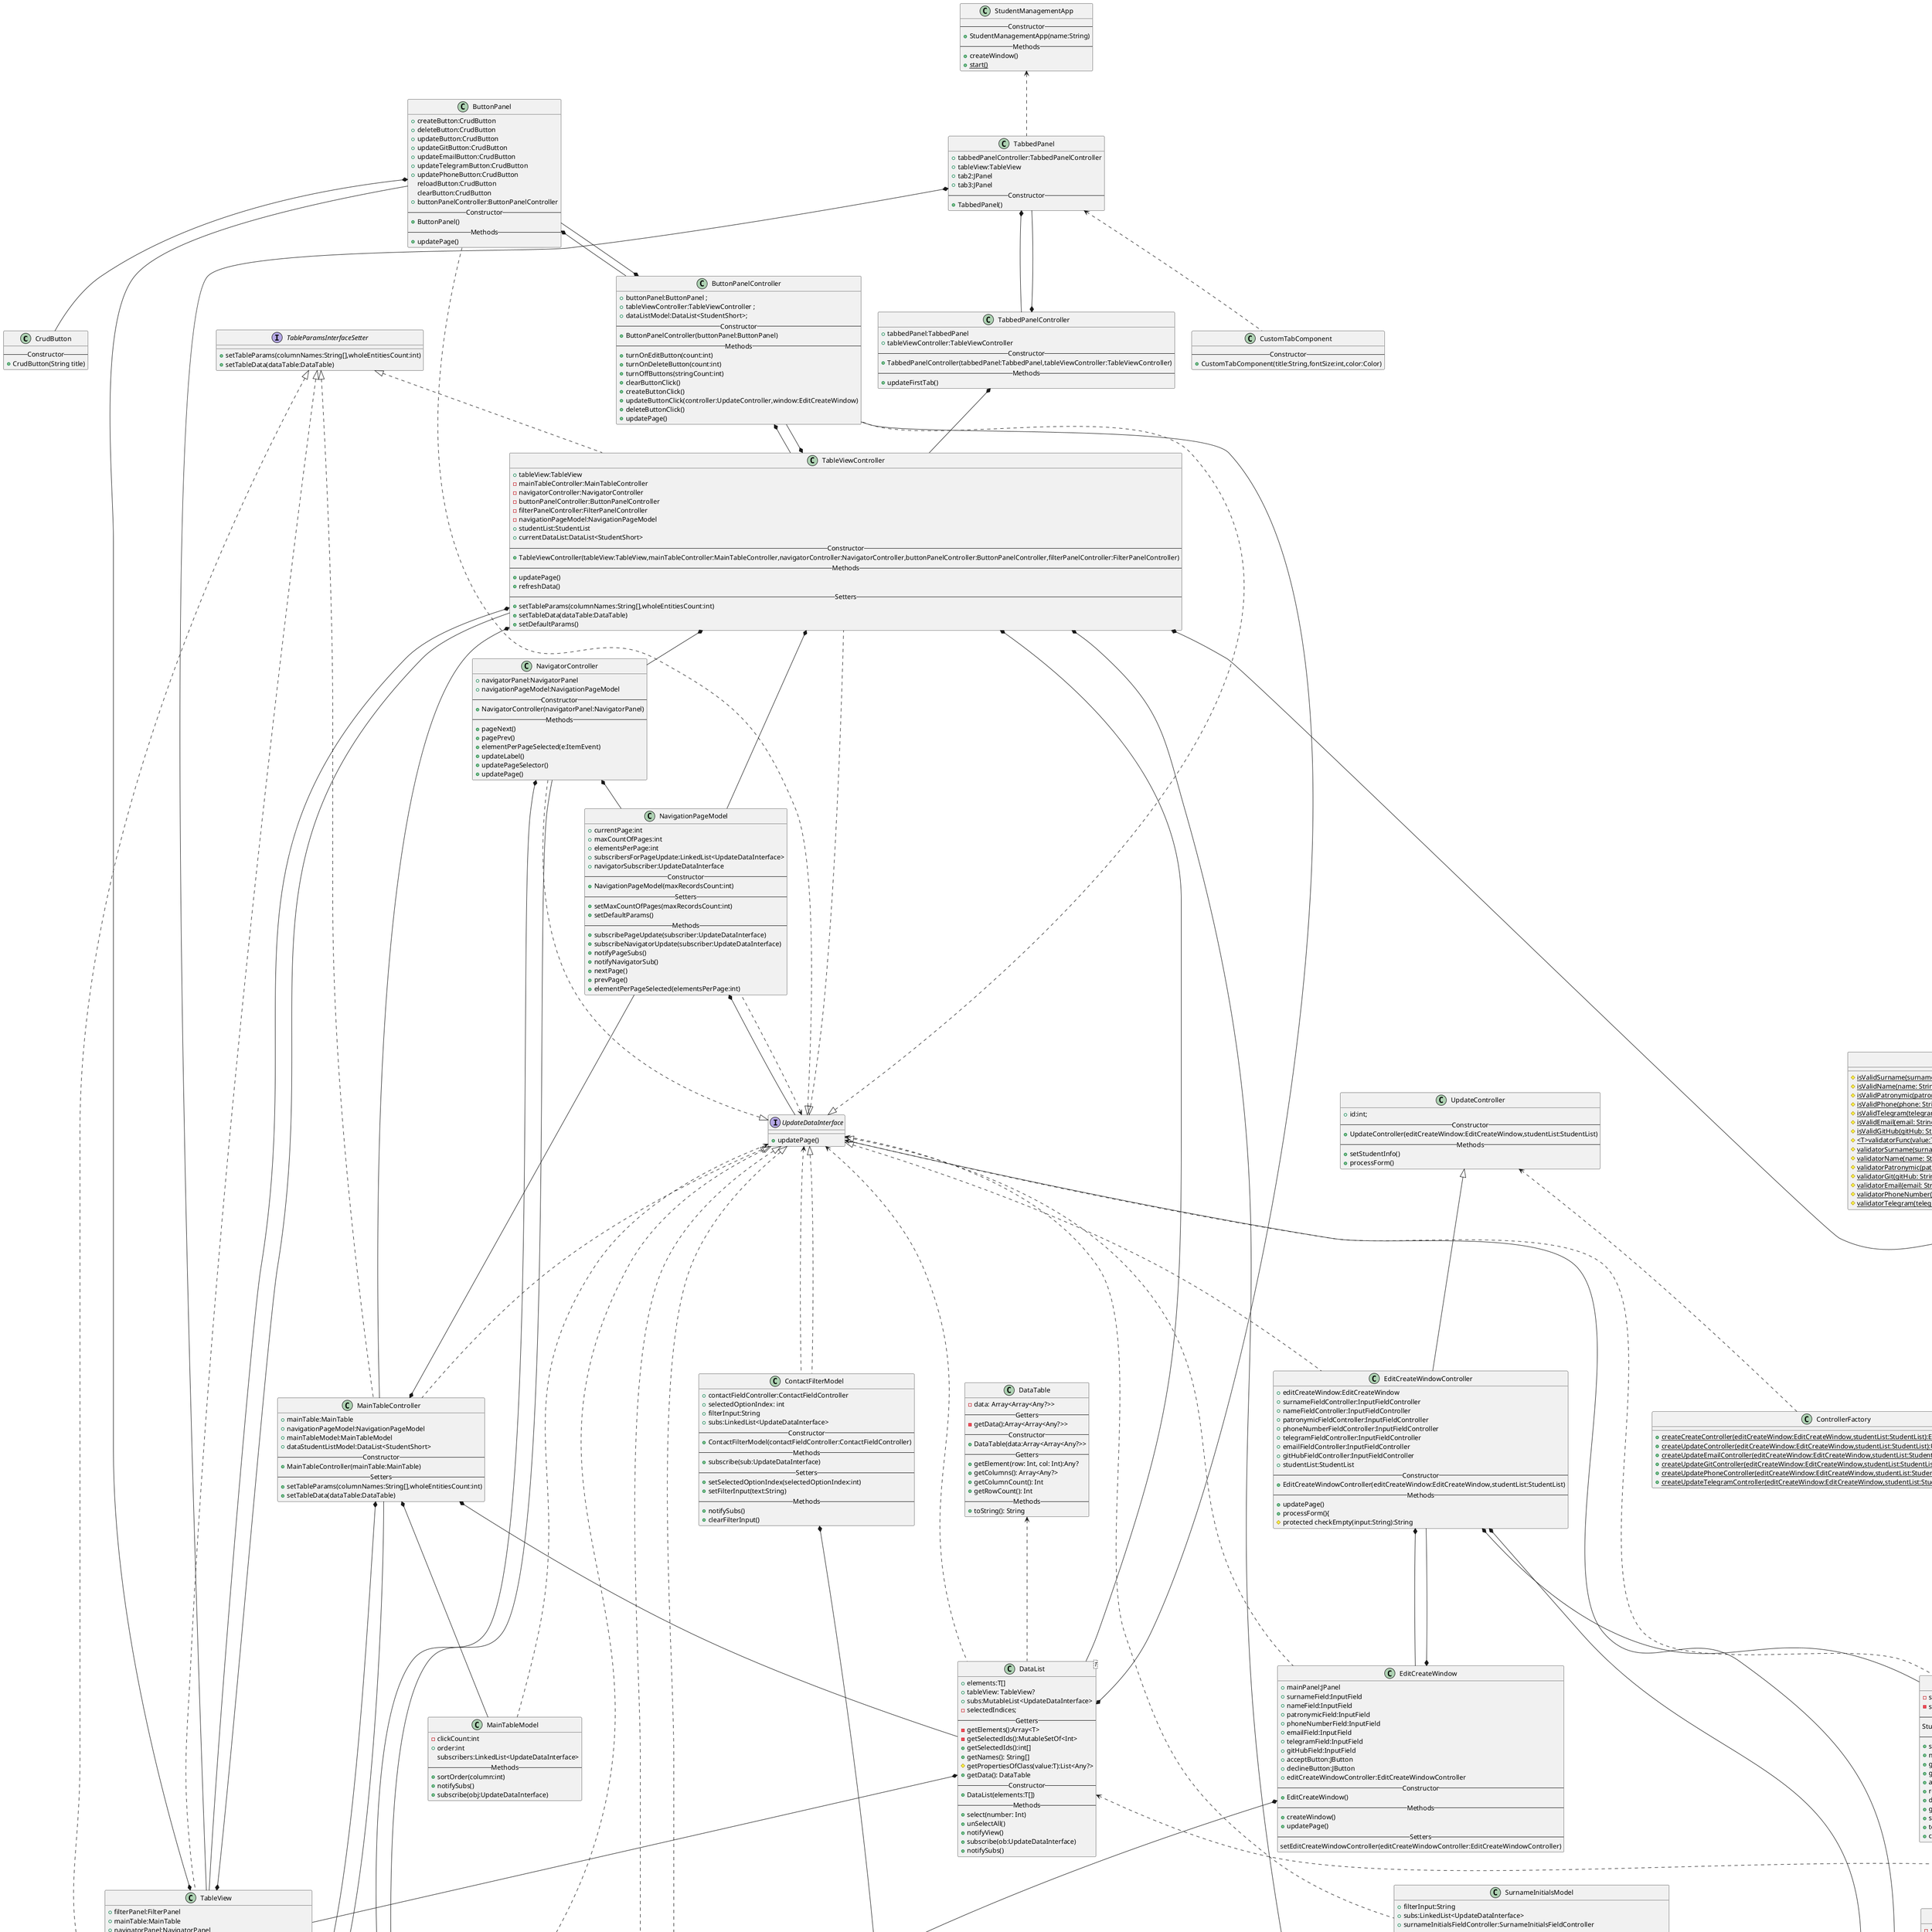@startuml
'https://plantuml.com/class-diagram

class CrudButton{
    --Constructor--
    +CrudButton(String title)
}

class ButtonPanel{
    +createButton:CrudButton
    +deleteButton:CrudButton
    +updateButton:CrudButton
    +updateGitButton:CrudButton
    +updateEmailButton:CrudButton
    +updateTelegramButton:CrudButton
    +updatePhoneButton:CrudButton
    reloadButton:CrudButton
    clearButton:CrudButton
    +buttonPanelController:ButtonPanelController
    --Constructor--
    +ButtonPanel()
    --Methods--
    +updatePage()
}
UpdateDataInterface <|.. ButtonPanel
ButtonPanel *-- CrudButton
ButtonPanel *-- ButtonPanelController

class ButtonPanelController implements UpdateDataInterface {
    +buttonPanel:ButtonPanel ;
    +tableViewController:TableViewController ;
    +dataListModel:DataList<StudentShort>;
    --Constructor--
    +ButtonPanelController(buttonPanel:ButtonPanel)
    --Methods--
    +turnOnEditButton(count:int)
    +turnOnDeleteButton(count:int)
    +turnOffButtons(stringCount:int)
    +clearButtonClick()
    +createButtonClick()
    +updateButtonClick(controller:UpdateController,window:EditCreateWindow)
    +deleteButtonClick()
    +updatePage()
}

ButtonPanelController *-- ButtonPanel
ButtonPanelController *-- TableViewController
DataList *-- ButtonPanelController


class EditCreateWindowController implements UpdateDataInterface {
    +editCreateWindow:EditCreateWindow
    +surnameFieldController:InputFieldController
    +nameFieldController:InputFieldController
    +patronymicFieldController:InputFieldController
    +phoneNumberFieldController:InputFieldController
    +telegramFieldController:InputFieldController
    +emailFieldController:InputFieldController
    +gitHubFieldController:InputFieldController
    +studentList:StudentList
    --Constructor--
    +EditCreateWindowController(editCreateWindow:EditCreateWindow,studentList:StudentList)
    --Methods--
    +updatePage()
    +processForm(){
    #protected checkEmpty(input:String):String
}

EditCreateWindowController *-- EditCreateWindow
EditCreateWindowController *-- InputFieldController
EditCreateWindowController *-- StudentList

class InputFieldController {
    +inputField:InputField
    -validateFunc:Predicate<String>;
    +inputFieldModel:InputFieldModel;
    --Constructor--
    +InputFieldController(inputField:InputField,validateFunc:Predicate<String>,optional:boolean)
    --Methods--
    +changeInputFieldBack(correctness:boolean)
    +checkInputCorrect():boolean
    +setTextValue()
    +setInputText(val:String)
    +setInputText()
    +getTextValue():String
    +changeEditable(edit:boolean)
}
InputFieldController *-- InputField
InputFieldController *-- InputFieldModel

class UpdateController{
    +id:int;
    --Constructor--
    +UpdateController(editCreateWindow:EditCreateWindow,studentList:StudentList)
    --Methods--
    +setStudentInfo()
    +processForm()
}
UpdateController <|-- EditCreateWindowController

class ControllerFactory {
    +{static}createCreateController(editCreateWindow:EditCreateWindow,studentList:StudentList):EditCreateWindowController
    +{static}createUpdateController(editCreateWindow:EditCreateWindow,studentList:StudentList):UpdateController
    +{static}createUpdateEmailController(editCreateWindow:EditCreateWindow,studentList:StudentList):UpdateController
    +{static}createUpdateGitController(editCreateWindow:EditCreateWindow,studentList:StudentList):UpdateController
    +{static}createUpdatePhoneController(editCreateWindow:EditCreateWindow,studentList:StudentList):UpdateController
    +{static}createUpdateTelegramController(editCreateWindow:EditCreateWindow,studentList:StudentList):UpdateController
}

UpdateController <.. ControllerFactory

class InputFieldModel {
    +inputText:String
    +subscriber:UpdateDataInterface
    +optional:boolean
    --Constructor--
    +InputFieldModel(optional:boolean)
    --Setters--
    +setInputText(inputText:String)
    +setSubscriber(updateDataInterface:UpdateDataInterface)
    --Methods--
    +notifySub()
}
InputFieldModel *-- UpdateDataInterface


class EditCreateWindow{
    +mainPanel:JPanel
    +surnameField:InputField
    +nameField:InputField
    +patronymicField:InputField
    +phoneNumberField:InputField
    +emailField:InputField
    +telegramField:InputField
    +gitHubField:InputField
    +acceptButton:JButton
    +declineButton:JButton
    +editCreateWindowController:EditCreateWindowController
    --Constructor--
    +EditCreateWindow()
    --Methods--
    +createWindow()
    +updatePage()
    --Setters--
    setEditCreateWindowController(editCreateWindowController:EditCreateWindowController)
}

UpdateDataInterface <|.. EditCreateWindow
EditCreateWindow *-- InputField
EditCreateWindow *-- EditCreateWindowController


class InputField{
    +mainLabel:JLabel
    +mainInputField:JTextField
    +inputFieldController:InputFieldController
    --Constructor--
    +InputField(validateFieldFunction:Predicate<String>,label:String,optional:boolean)
}
InputField *-- InputFieldController

class ContactFieldController implements InputControllerInterface {
    +contactField:ContactField
    +contactFilterModel:ContactFilterModel
    --Constructor--
    +ContactFieldController(contactField:ContactField)
    --Methods--
    +clearInput()
    +changeSelectedItem(e:ItemEvent)
    +changeInputText()
    --Setters--
    +setParams()
}

class FilterPanelController {
    +filterPanel:FilterPanel
    +surnameInitialsFieldController:SurnameInitialsFieldController
    +emailController:ContactFieldController
    +telegramController:ContactFieldController
    +gitHubController:ContactFieldController
    +phoneController:ContactFieldController
    --Constructor--
    +FilterPanelController(filterPanel:FilterPanel,surnameInitialsFieldController:SurnameInitialsFieldController,emailController:ContactFieldController,telegramController:ContactFieldController,gitHubController:ContactFieldController,phoneController:ContactFieldController )
    --Methods--
    +clearFilters()
}
FilterPanelController *-- FilterPanel
FilterPanelController *-- SurnameInitialsFieldController
FilterPanelController *-- ContactFieldController

interface InputControllerInterface {
    +clearInput()
    +setParams()
    +changeInputText()
}

class SurnameInitialsFieldController implements InputControllerInterface {
    +surnameInitialsField:SurnameInitialsField
    +surnameInitialsModel:SurnameInitialsModel
    --Constructor--
    +SurnameInitialsFieldController(surnameInitialsField:SurnameInitialsField)
    --Methods--
    +clearInput()
    +changeInputText()
    --Setters--
    +setParams()
}

class ContactFilterModel {
    +contactFieldController:ContactFieldController
    +selectedOptionIndex: int
    +filterInput:String
    +subs:LinkedList<UpdateDataInterface>
    --Constructor--
    +ContactFilterModel(contactFieldController:ContactFieldController)
    --Methods--
    +subscribe(sub:UpdateDataInterface)
    --Setters--
    +setSelectedOptionIndex(selectedOptionIndex:int)
    +setFilterInput(text:String)
    --Methods--
    +notifySubs()
    +clearFilterInput()
}
ContactFilterModel *-- ContactFieldController
UpdateDataInterface <.. ContactFilterModel
UpdateDataInterface <|.. ContactFilterModel


class SurnameInitialsModel {
    +filterInput:String
    +subs:LinkedList<UpdateDataInterface>
    +surnameInitialsFieldController:SurnameInitialsFieldController
    --Constructor--
    +SurnameInitialsModel(surnameInitialsFieldController:SurnameInitialsFieldController)
    --Methods--
    +subscribe(sub:UpdateDataInterface)
    +notifySubs()
    +clearFilterInput()
    --Setters--
    +setFilterInput(text:String)
}
SurnameInitialsModel *-- SurnameInitialsFieldController
UpdateDataInterface <.. SurnameInitialsModel



class ContactField implements UpdateDataInterface {
    +inputField:InputField
    +comboBox:ContactFilterComboBox
    +contactFieldController:ContactFieldController
    --Constructor--
    +ContactField(title:String)
    --Methods--
    +updatePage()
}
ContactField *-- InputField
ContactField *-- ContactFilterComboBox
ContactField *-- ContactFieldController

class ContactFilterComboBox{
    --Constructor--
    +ContactFilterComboBox()
}

class FilterPanel{
    +surnameInitialsField:SurnameInitialsField
    +githubField:ContactField
    +emailField:ContactField
    +phoneField:ContactField
    +telegramField:ContactField
    +filterPanelController:FilterPanelController
    --Constructor--
    +FilterPanel()
}
FilterPanel *-- SurnameInitialsField
FilterPanel *-- ContactField
FilterPanel *-- FilterPanelController

class InputField{
    --Constructor--
    +InputField()
}

class SurnameInitialsField implements UpdateDataInterface {
    +nameField:InputField
    +surnameInitialsFieldController:SurnameInitialsFieldController
    --Constructor--
    +SurnameInitialsField()
    --Methods--
    +updatePage()
}
SurnameInitialsField *-- InputField
SurnameInitialsField *-- SurnameInitialsFieldController

class TabbedPanelController {
    +tabbedPanel:TabbedPanel
    +tableViewController:TableViewController
    --Constructor--
    +TabbedPanelController(tabbedPanel:TabbedPanel,tableViewController:TableViewController)
    --Methods--
    +updateFirstTab()
}
TabbedPanelController *-- TabbedPanel
TabbedPanelController *-- TableViewController

class CustomTabComponent{
    --Constructor--
    +CustomTabComponent(title:String,fontSize:int,color:Color)
}

class StudentManagementApp{
    --Constructor--
    +StudentManagementApp(name:String)
    --Methods--
    +createWindow()
    +{static}start()
}
StudentManagementApp <.. TabbedPanel

class TabbedPanel{
    +tabbedPanelController:TabbedPanelController
    +tableView:TableView
    +tab2:JPanel
    +tab3:JPanel
    --Constructor--
    +TabbedPanel()
}
TabbedPanel *-- TabbedPanelController
TabbedPanel *-- TableView
TabbedPanel <.. CustomTabComponent

interface UpdateDataInterface {
     +updatePage()
 }



class MainTableController implements TableParamsInterfaceSetter,UpdateDataInterface {
    +mainTable:MainTable
    +navigationPageModel:NavigationPageModel
    +mainTableModel:MainTableModel
    +dataStudentListModel:DataList<StudentShort>
    --Constructor--
    +MainTableController(mainTable:MainTable)
    --Setters--
    +setTableParams(columnNames:String[],wholeEntitiesCount:int)
    +setTableData(dataTable:DataTable)
}
MainTableController *-- MainTable
MainTableController *-- NavigationPageModel
MainTableController *-- MainTableModel
MainTableController *-- DataList

class TableViewController implements UpdateDataInterface, TableParamsInterfaceSetter {
    +tableView:TableView
    -mainTableController:MainTableController
    -navigatorController:NavigatorController
    -buttonPanelController:ButtonPanelController
    -filterPanelController:FilterPanelController
    -navigationPageModel:NavigationPageModel
    +studentList:StudentList
    +currentDataList:DataList<StudentShort>
    --Constructor--
    +TableViewController(tableView:TableView,mainTableController:MainTableController,navigatorController:NavigatorController,buttonPanelController:ButtonPanelController,filterPanelController:FilterPanelController)
    --Methods--
    +updatePage()
    +refreshData()
    --Setters--
    +setTableParams(columnNames:String[],wholeEntitiesCount:int)
    +setTableData(dataTable:DataTable)
    +setDefaultParams()
}
TableViewController *-- TableView
TableViewController *-- MainTableController
TableViewController *-- NavigatorController
TableViewController *-- ButtonPanelController
TableViewController *-- FilterPanelController
TableViewController *-- NavigationPageModel
TableViewController *-- StudentList
TableViewController *-- DataList

UpdateDataInterface <.. MainTableModel
class MainTableModel {
    -clickCount:int
    +order:int
    subscribers:LinkedList<UpdateDataInterface>
    --Methods--
    +sortOrder(column:int)
    +notifySubs()
    +subscribe(obj:UpdateDataInterface)
}

class NavigatorController implements UpdateDataInterface {
    +navigatorPanel:NavigatorPanel
    +navigationPageModel:NavigationPageModel
    --Constructor--
    +NavigatorController(navigatorPanel:NavigatorPanel)
    --Methods--
    +pageNext()
    +pagePrev()
    +elementPerPageSelected(e:ItemEvent)
    +updateLabel()
    +updatePageSelector()
    +updatePage()
}
NavigatorController *-- NavigatorPanel
NavigatorController *-- NavigationPageModel


class NavigationPageModel {
    +currentPage:int
    +maxCountOfPages:int
    +elementsPerPage:int
    +subscribersForPageUpdate:LinkedList<UpdateDataInterface>
    +navigatorSubscriber:UpdateDataInterface
    --Constructor--
    +NavigationPageModel(maxRecordsCount:int)
    --Setters--
    +setMaxCountOfPages(maxRecordsCount:int)
    +setDefaultParams()
    --Methods--
    +subscribePageUpdate(subscriber:UpdateDataInterface)
    +subscribeNavigatorUpdate(subscriber:UpdateDataInterface)
    +notifyPageSubs()
    +notifyNavigatorSub()
    +nextPage()
    +prevPage()
    +elementPerPageSelected(elementsPerPage:int)
}
NavigationPageModel *-- UpdateDataInterface
UpdateDataInterface <.. NavigationPageModel

class ElemsForPageSelector{
    --Constructor--
    +ElemsForPageSelector()
}

class NavigatorPanel implements UpdateDataInterface {
    +prevButton:JButton
    +nextButton:JButton
    +pageLabel:JLabel
    +elemsForPageSelector:ElemsForPageSelector
    ~currentPage:int
    ~maxCountOfPages:int
    +navigatorController:NavigatorController
    --Constructor--
    +NavigatorPanel(maxCountOfPages:int)
    --Methods--
    +updatePage()
}
NavigatorPanel *-- ElemsForPageSelector
NavigatorPanel *-- NavigatorController

class MainTable implements TableParamsInterfaceSetter {
    +tableModel:DefaultTableModel
    +mainTableController:MainTableController
    --Constructor--
    +MainTable()
    --Setters--
    +setTableParams(columnNames:String[],wholeEntitiesCount:int)
    +setTableData(dataTable:DataTable)
}
MainTable *-- MainTableController

interface TableParamsInterfaceSetter {
    +setTableParams(columnNames:String[],wholeEntitiesCount:int)
    +setTableData(dataTable:DataTable)
}

class TableView implements TableParamsInterfaceSetter {
    +filterPanel:FilterPanel
    +mainTable:MainTable
    +navigatorPanel:NavigatorPanel
    +buttonPanel:ButtonPanel
    +tableViewController:TableViewController
    --Constructor--
    +TableView()
    --Setters--
    +setTableParams(columnNames:String[],wholeEntitiesCount:int)
    +setTableData(dataTable:DataTable)
}
TableView *-- FilterPanel
TableView *-- MainTable
TableView *-- NavigatorPanel
TableView *-- ButtonPanel
TableView *-- TableViewController


object DbCon {
    - conn: Connection?
    --Methods--
    +createConnection()
    +executeSqlSelect(query:String): ResultSet?
    +executeSql(query:String)
    --Getters--
    getConnection():Connection?

}


class StudentListDB implements StudentListAdapter {
    -conn: DbCon?
    -studentList: MutableList<Student>
    -orderedStudentList: MutableList<Student>
    --Getters--
    -getConnection():DbCon?
    -getStudentList():MutableList<Student>
    -getOrderStudentList():MutableList<Student>
    --Setters--
    -setConnection(connection:DbCon?)
    -setStudentList(value:MutableList<Student>)
    -setOrderStudentList(value:MutableList<Student>)
    --Methods--
    +read()
    +checkAdapterExisting():Boolean
    +getStudentById(id: Int): Student?
    +getKNStudentShortList(k: Int, n: Int): DataList<StudentShort>
    +addNewStudent(student: Student)
    +replaceById(id:Int,newStudent: Student)
    +deleteById(id: Int)
    +getStudentShortCount(): Int
    +sortByInitials(order:Int)
}
StudentListDB *-- DbCon

class DataList<T>{
    +elements:T[]
    +tableView: TableView?
    +subs:MutableList<UpdateDataInterface>
    -selectedIndices;
    --Getters--
    -getElements():Array<T>
    -getSelectedIds():MutableSetOf<Int>
    +getSelectedIds():int[]
    +getNames(): String[]
    #getPropertiesOfClass(value:T):List<Any?>
    +getData(): DataTable
    --Constructor--
    +DataList(elements:T[])
    --Methods--
    +select(number: Int)
    +unSelectAll()
    +notifyView()
    +subscribe(ob:UpdateDataInterface)
    +notifySubs()
}
DataList *-- TableView
UpdateDataInterface <.. DataList
DataTable <.. DataList


class DataTable{
    -data: Array<Array<Any?>>
    --Getters--
    -getData():Array<Array<Any?>>
    --Constructor--
    +DataTable(data:Array<Array<Any?>>
    --Getters--
    +getElement(row: Int, col: Int):Any?
    +getColumns(): Array<Any?>
    +getColumnCount(): Int
    +getRowCount(): Int
    --Methods--
    +toString(): String
}

class Student extends StudentBase
{
    +surname: String
    +name: String
    +patronymic: String
    +idValue:Int
    +phoneNumber: String?
    +telegram: String?
    +email: String?
    +gitHub: String?
    --Setters--
    +setSurname(value: String)
    +setName(value: String)
    +setPatronymic(value: String)
    +setIdValue(value:Int)
    +setPhoneNumber(value: String?)
    +setTelegram(value: String?)
    +setEmail(value: String?)
    +setGitHub(value: String?)
    --Constructor--
    +Student(surnameValue: String,nameValue: String,
        patronymicValue: String,idValue:Int,phoneNumberValue: String?,
        telegramValue: String?,emailValue: String?,gitHubValue: String?)
    +Student(studentArgs: HashMap<String,Any?>)
    +Student(data: String)
    --Methods--
    -gitExist():boolean
    -contactExist():boolean
    +validate():boolean
    +setContacts(contacts:HashMap<String,String?>)
    -checkValueAndPropertyNotNull(value:String?,propertyValue:String?):boolean
    -{static}cutStudent(data:String):String
    +{static}parseString(data:String):HashMap<String,Any?>
    +returnPropertyNames():Array<String>
    +propertiesReturn(): Map<String, Any?>
    +toString(): String
    +getInitials():String
    +getOneContact(): HashMap<String,String>?
    -getFormattedContactShort():String
    -getInfo():String
}
StudentValidator <.. Student

abstract class StudentBase {
    +id:Int
    +gitHub: String?=null
    -{static}classId:Int
    -{static}maxId:Int
    --Getters--
    +getId():Int
    +getGitHub():String?
    -getClassId():Int
    -getMaxId():Int
    --Setters--
    -setClassId(value:Int)
    -setMaxId(value:Int)
    --Constructor--
    StudentBase(id:Int,gitHub: String?)
    --Methods--
    abstract fun propertiesReturn():Map<String,Any?>
    {static}autoGenerateId():Int
    {static}setMaxId(newId:Int?)
    {static}formatPropertyOutput(propertyName:String,propertyValue: Any?) = if(propertyValue==null) "${propertyName}:" else "${propertyName}:${propertyValue}"
    {static}fun parseString(data:String):HashMap<String,Any?>
    +toString(): String
}


class StudentShort extends StudentBase {
    +initials:String
    +contact:Map<String,String>?;
    --Constructor--
    StudentShort(studentLong: Student):super(studentLong.id,studentLong.gitHub)
    StudentShort(studentId:Int,stringInfo:String):super(studentId, passGit(stringInfo))
    -{static}passGit(stringInfo:String):String?
    -{static}validatorContact(contact:Map<String,String>?):Boolean
    -{static}validatorInitials(initials:String)
    -{static}validateContact(value: String?):Map<String,String>?
    -{static}validateSurnameInitials(value:String?):String
    +propertiesReturn():Map<String,Any?>
    +toString(): String
}
Student <.. StudentShort

class StudentValidator {
    #{static}isValidSurname(surname: String): Boolean
    #{static}isValidName(name: String): Boolean
    #{static}isValidPatronymic(patronymic: String): Boolean
    #{static}isValidPhone(phone: String?): Boolean
    #{static}isValidTelegram(telegram: String?): Boolean
    #{static}isValidEmail(email: String?): Boolean
    #{static}isValidGitHub(gitHub: String?): Boolean
    #{static}<T>validatorFunc(value:T, errorMessage:String, valudatorFunction: (T)->Boolean)
    #{static}validatorSurname(surname: String)
    #{static}validatorName(name: String)
    #{static}validatorPatronymic(patronymic: String)
    #{static}validatorGit(gitHub: String?)
    #{static}validatorEmail(email: String?)
    #{static}validatorPhoneNumber(phone: String?)
    #{static}validatorTelegram(telegram: String?)
}

class StudentList {
    -studentList: StudentListAdapter
    -subscribers: MutableList<UpdateDataInterface> = mutableListOf();
    --Constructor--
    StudentList(studentList: StudentListAdapter)
    --Methods--
    +subscribe(sub: UpdateDataInterface)
    +notifySubs()
    +getStudentById(id: Int): Student?
    +getKNStudentShortList(k: Int, n: Int): DataList<StudentShort>
    +addNewStudent(student: Student)
    +replaceById(id: Int, newStudent: Student)
    +deleteById(id: Int)
    +getStudentShortCount(): Int
    +sortByInitials(order: Int)
    +toString(): String
    +checkStExists(): Boolean
}
StudentList *-- StudentListAdapter
UpdateDataInterface <.. StudentList

interface StudentListAdapter {
    +getStudentById(id: Int): Student?
    +getKNStudentShortList(k: Int, n: Int): DataList<StudentShort>
    +addNewStudent(student: Student)
    +replaceById(id: Int, newStudent: Student)
    +deleteById(id: Int)
    +getStudentShortCount():Int
    +sortByInitials(order:Int)
    +checkAdapterExisting():Boolean
}
Student <.. StudentListAdapter
StudentShort <.. StudentListAdapter
DataList <.. StudentListAdapter


interface StudentListAdapterExtend extends StudentListAdapter  {
    +processWrite(filePath: String, fileName: String)
    +processRead(filePath: String)
}
abstract class StudentListBaseExtend implements StudentListAdapterExtend {
    #studentList: MutableList<Student>
    -orderStudentList: MutableList<Student>
    --Getters--
    -getStudentList():MutableList<Student>
    -getOrderStudentList():MutableList<Student>
    --Setters--
    -setStudentList(value:MutableList<Student>)
    -setOrderStudentList(value:MutableList<Student>)
    --Methods--
    +abstract writeToFile(fileWriter:FileWriter, students:MutableList<Student>)
    +abstract readFromFile(mainString:String, students:MutableList<Student>)
    +processWrite(filePath: String, fileName: String)
    +processRead(filePath: String)
    +checkAdapterExisting(): Boolean
    +getStudentById(id: Int):Student?
    +getKNStudentShortList(k: Int, n: Int):DataList
    +sortByInitials(order:Int)
    -addNewStudent(student: Student, id: Int)
    +addNewStudent(student: Student)
    +replaceById(id: Int, newStudent: Student)
    +deleteById(id: Int)
    +getStudentShortCount():Int
    +toString():String
}

class StudentListExtend extends StudentList {
    -studentListExtend: StudentListAdapterExtend
    --Constructor--
    StudentListExtend(studentListExtend: StudentListAdapterExtend)
    --Methods--
    +processWrite(filePath: String, fileName: String)
    +processRead(filePath: String)
}
StudentListExtend *-- StudentListAdapterExtend

interface StudentListInterface {
    +createMap(el: Any): HashMap<String, Any?>;
    +convertMap(hashM: Map<String, Any?>): Map<String, Any>;
}
class StudentListJson extends StudentListBaseExtend implements StudentListInterface {
    +createMap(el: Any): HashMap<String, Any?>
    +convertMap(hashM: Map<String, Any?>): Map<String, Any>
    +writeToFile(fileWriter: FileWriter, students: MutableList<Student>)
    +readFromFile(mainString: String, students: MutableList<Student>)
}
class StudentListTxt extends StudentListBaseExtend {
    +readFromFile(mainString: String, students: MutableList<Student>)
    +writeToFile(fileWriter: FileWriter, students: MutableList<Student>)
}
class StudentListYaml extends StudentListBaseExtend implements StudentListInterface {
    +createMap(el: Any): HashMap<String, Any?>
    +convertMap(hashM: Map<String, Any?>): Map<String, Any>
    +writeToFile(fileWriter: FileWriter, students: MutableList<Student>)
    +readFromFile(mainString: String, students: MutableList<Student>)
}
NumberOrStringSerializer <.. StudentListYaml
NumberOrStringSerializer <.. StudentListJson

object NumberOrStringSerializer {
    +descriptor: SerialDescriptor
    --Methods--
    +serialize(encoder: Encoder, value: Any):Any?
    +deserialize(decoder: Decoder): Any
}
@enduml
